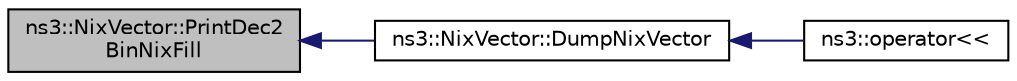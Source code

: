 digraph "ns3::NixVector::PrintDec2BinNixFill"
{
  edge [fontname="Helvetica",fontsize="10",labelfontname="Helvetica",labelfontsize="10"];
  node [fontname="Helvetica",fontsize="10",shape=record];
  rankdir="LR";
  Node1 [label="ns3::NixVector::PrintDec2\lBinNixFill",height=0.2,width=0.4,color="black", fillcolor="grey75", style="filled", fontcolor="black"];
  Node1 -> Node2 [dir="back",color="midnightblue",fontsize="10",style="solid"];
  Node2 [label="ns3::NixVector::DumpNixVector",height=0.2,width=0.4,color="black", fillcolor="white", style="filled",URL="$d1/d44/classns3_1_1NixVector.html#a9f43937ed30bf7c3ba96e2f38d7a460c",tooltip="Print the NixVector. "];
  Node2 -> Node3 [dir="back",color="midnightblue",fontsize="10",style="solid"];
  Node3 [label="ns3::operator\<\<",height=0.2,width=0.4,color="black", fillcolor="white", style="filled",URL="$d7/d2e/namespacens3.html#a860375f797b8ad7d8283fdb2a19b68c2"];
}
